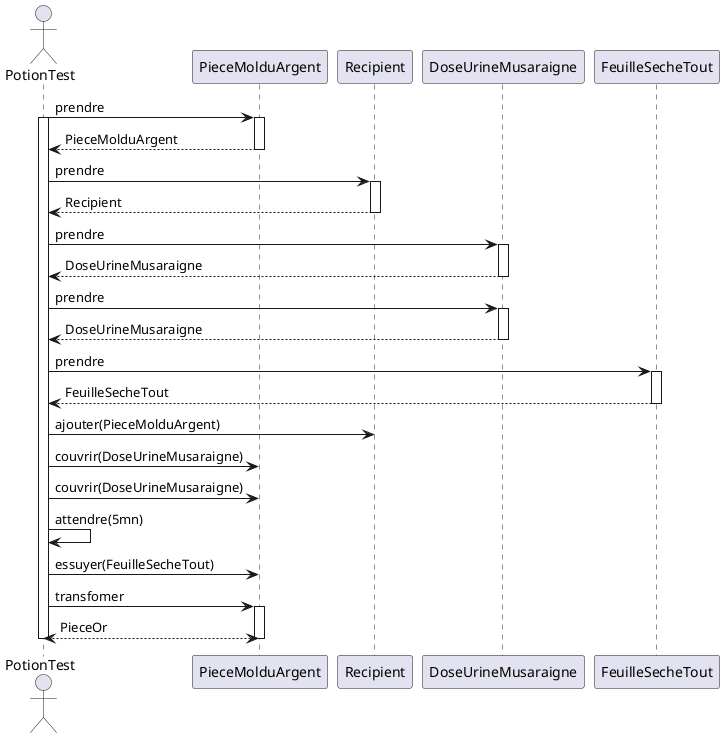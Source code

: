 @startuml FacadeSequence
actor PotionTest

PotionTest -> PieceMolduArgent : prendre
activate PotionTest
activate PieceMolduArgent
PotionTest <-- PieceMolduArgent: PieceMolduArgent
deactivate PieceMolduArgent
PotionTest -> Recipient : prendre
activate Recipient
PotionTest <-- Recipient : Recipient
deactivate Recipient
PotionTest -> DoseUrineMusaraigne: prendre
activate DoseUrineMusaraigne
PotionTest <-- DoseUrineMusaraigne: DoseUrineMusaraigne
deactivate DoseUrineMusaraigne
PotionTest -> DoseUrineMusaraigne: prendre
activate DoseUrineMusaraigne
PotionTest <-- DoseUrineMusaraigne: DoseUrineMusaraigne
deactivate DoseUrineMusaraigne
PotionTest -> FeuilleSecheTout: prendre
activate FeuilleSecheTout
PotionTest <-- FeuilleSecheTout: FeuilleSecheTout
deactivate FeuilleSecheTout

PotionTest -> Recipient: ajouter(PieceMolduArgent)
PotionTest -> PieceMolduArgent: couvrir(DoseUrineMusaraigne)
PotionTest -> PieceMolduArgent: couvrir(DoseUrineMusaraigne)
PotionTest -> PotionTest: attendre(5mn)
PotionTest -> PieceMolduArgent: essuyer(FeuilleSecheTout)
PotionTest -> PieceMolduArgent: transfomer
activate PieceMolduArgent
PotionTest <--> PieceMolduArgent: PieceOr
deactivate PieceMolduArgent
deactivate PotionTest

@enduml
